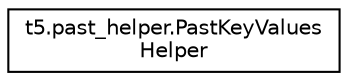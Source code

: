 digraph "Graphical Class Hierarchy"
{
 // LATEX_PDF_SIZE
  edge [fontname="Helvetica",fontsize="10",labelfontname="Helvetica",labelfontsize="10"];
  node [fontname="Helvetica",fontsize="10",shape=record];
  rankdir="LR";
  Node0 [label="t5.past_helper.PastKeyValues\lHelper",height=0.2,width=0.4,color="black", fillcolor="white", style="filled",URL="$classt5_1_1past__helper_1_1PastKeyValuesHelper.html",tooltip=" "];
}
